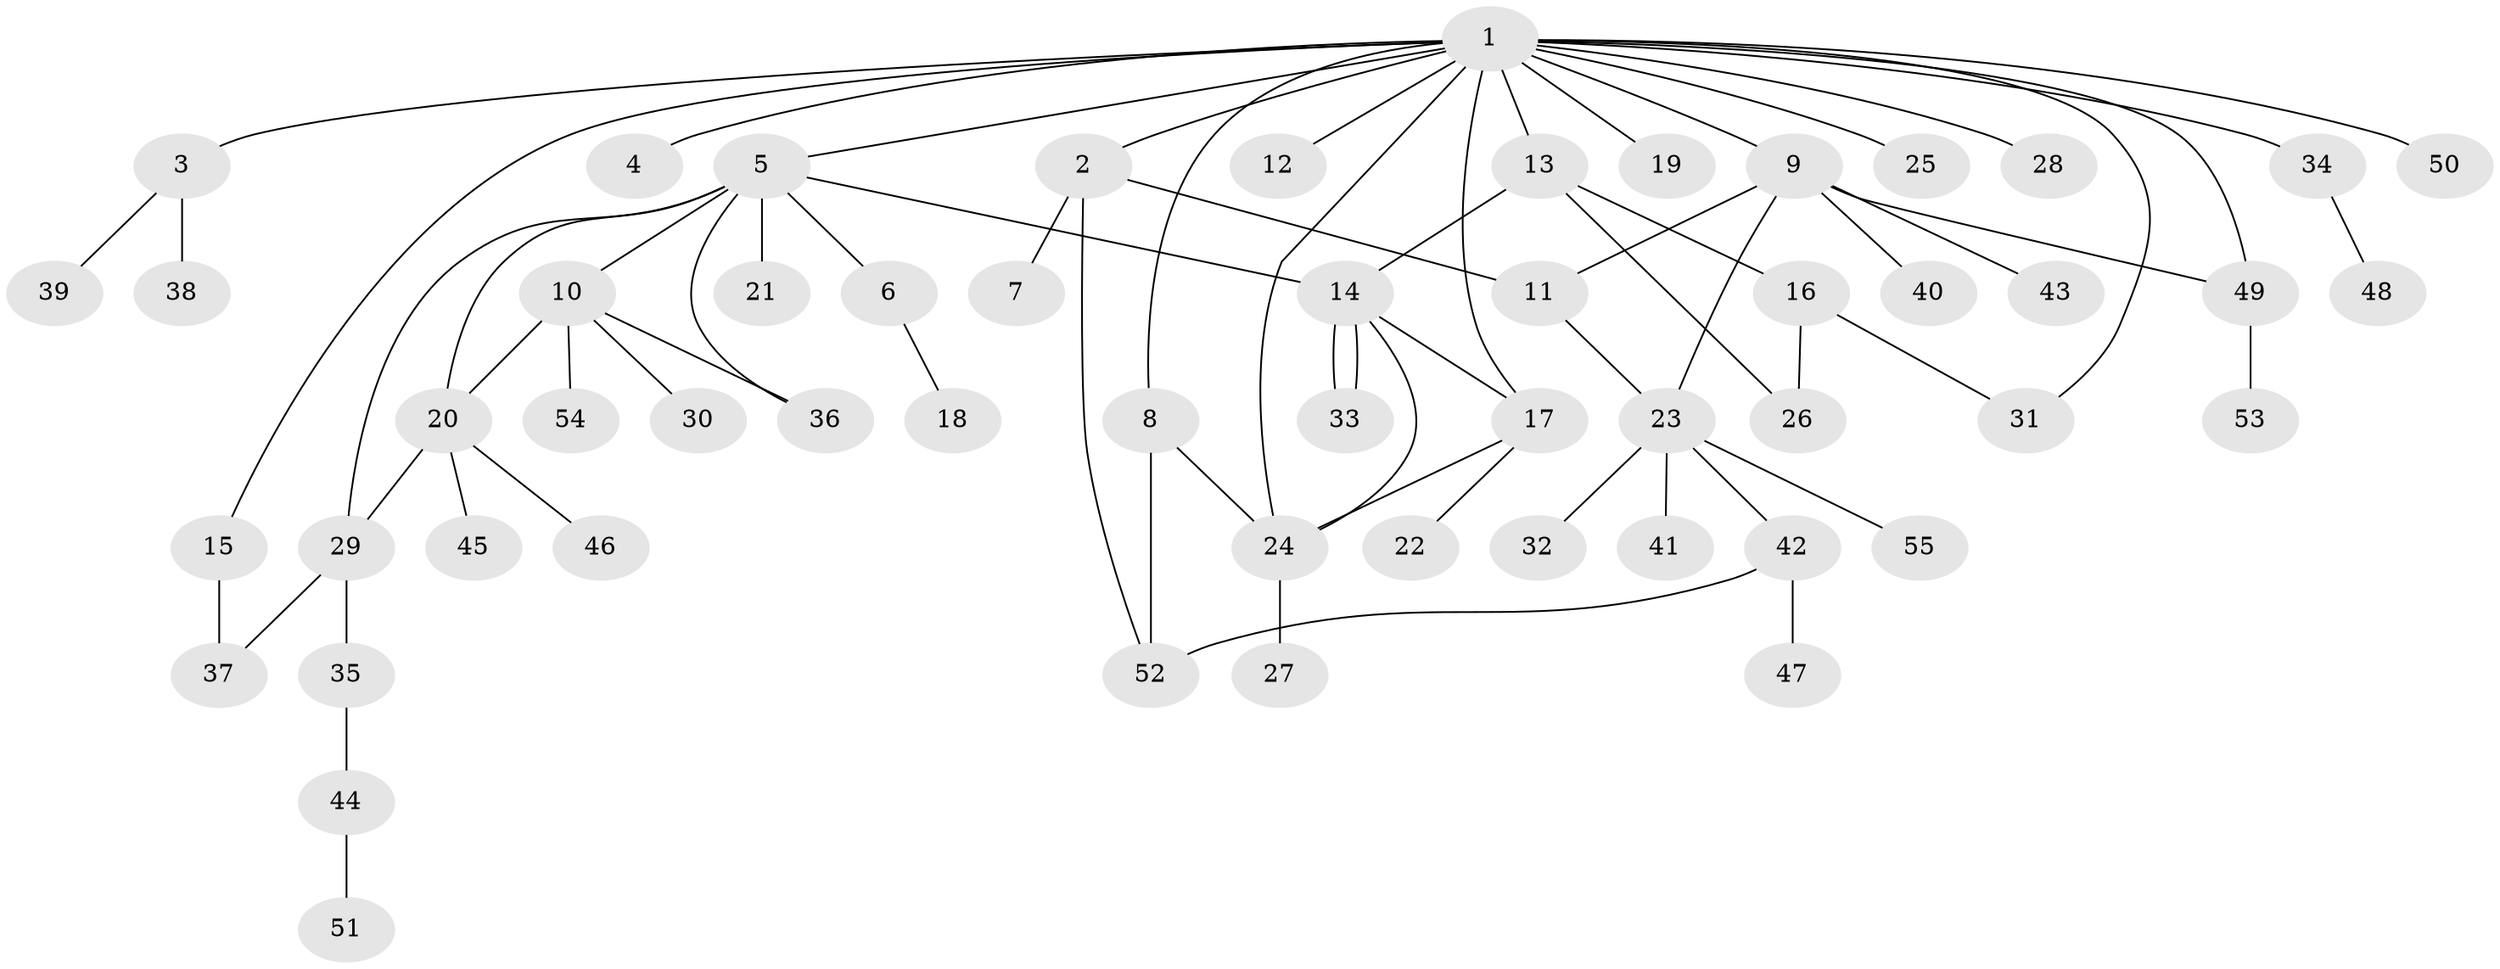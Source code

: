 // coarse degree distribution, {1: 0.5625, 4: 0.125, 2: 0.125, 3: 0.125, 9: 0.0625}
// Generated by graph-tools (version 1.1) at 2025/50/03/04/25 21:50:12]
// undirected, 55 vertices, 71 edges
graph export_dot {
graph [start="1"]
  node [color=gray90,style=filled];
  1;
  2;
  3;
  4;
  5;
  6;
  7;
  8;
  9;
  10;
  11;
  12;
  13;
  14;
  15;
  16;
  17;
  18;
  19;
  20;
  21;
  22;
  23;
  24;
  25;
  26;
  27;
  28;
  29;
  30;
  31;
  32;
  33;
  34;
  35;
  36;
  37;
  38;
  39;
  40;
  41;
  42;
  43;
  44;
  45;
  46;
  47;
  48;
  49;
  50;
  51;
  52;
  53;
  54;
  55;
  1 -- 2;
  1 -- 3;
  1 -- 4;
  1 -- 5;
  1 -- 8;
  1 -- 9;
  1 -- 12;
  1 -- 13;
  1 -- 15;
  1 -- 17;
  1 -- 19;
  1 -- 24;
  1 -- 25;
  1 -- 28;
  1 -- 31;
  1 -- 34;
  1 -- 49;
  1 -- 50;
  2 -- 7;
  2 -- 11;
  2 -- 52;
  3 -- 38;
  3 -- 39;
  5 -- 6;
  5 -- 10;
  5 -- 14;
  5 -- 20;
  5 -- 21;
  5 -- 29;
  5 -- 36;
  6 -- 18;
  8 -- 24;
  8 -- 52;
  9 -- 11;
  9 -- 23;
  9 -- 40;
  9 -- 43;
  9 -- 49;
  10 -- 20;
  10 -- 30;
  10 -- 36;
  10 -- 54;
  11 -- 23;
  13 -- 14;
  13 -- 16;
  13 -- 26;
  14 -- 17;
  14 -- 24;
  14 -- 33;
  14 -- 33;
  15 -- 37;
  16 -- 26;
  16 -- 31;
  17 -- 22;
  17 -- 24;
  20 -- 29;
  20 -- 45;
  20 -- 46;
  23 -- 32;
  23 -- 41;
  23 -- 42;
  23 -- 55;
  24 -- 27;
  29 -- 35;
  29 -- 37;
  34 -- 48;
  35 -- 44;
  42 -- 47;
  42 -- 52;
  44 -- 51;
  49 -- 53;
}
